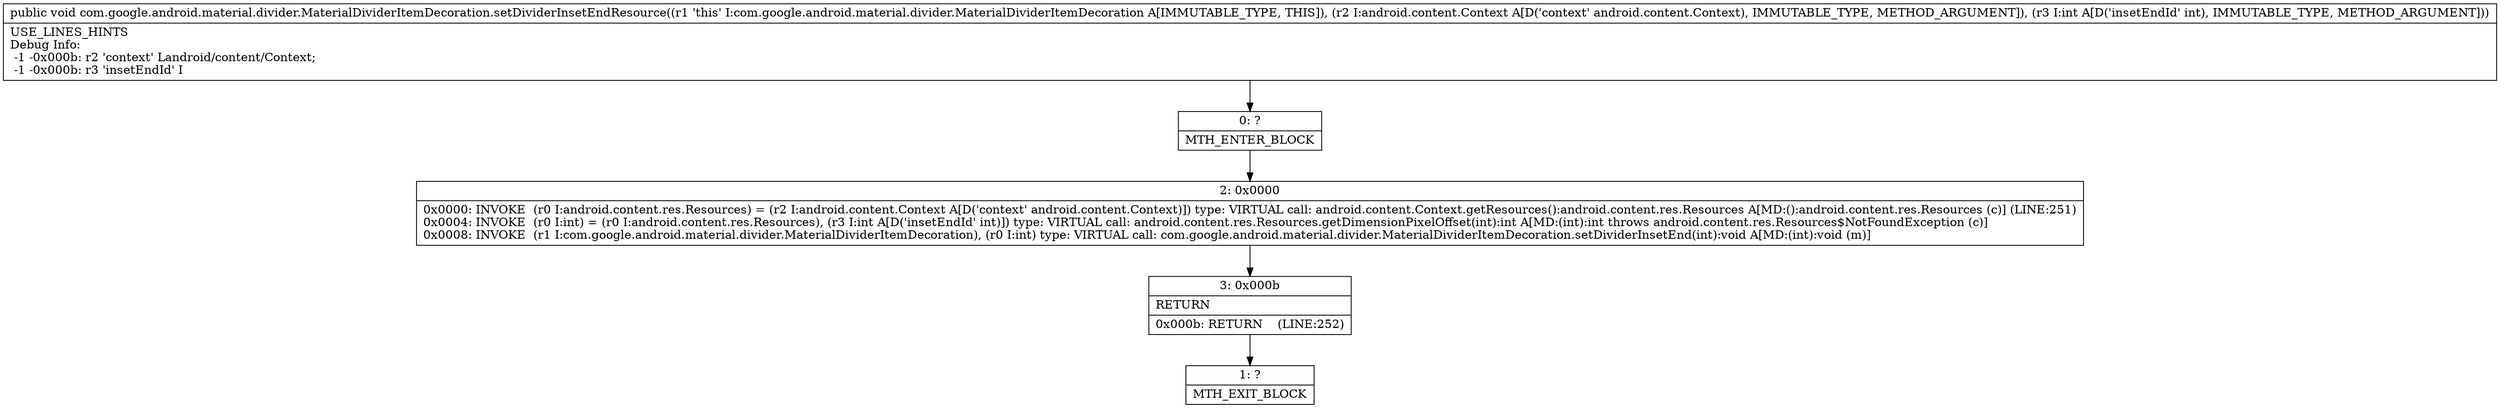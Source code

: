 digraph "CFG forcom.google.android.material.divider.MaterialDividerItemDecoration.setDividerInsetEndResource(Landroid\/content\/Context;I)V" {
Node_0 [shape=record,label="{0\:\ ?|MTH_ENTER_BLOCK\l}"];
Node_2 [shape=record,label="{2\:\ 0x0000|0x0000: INVOKE  (r0 I:android.content.res.Resources) = (r2 I:android.content.Context A[D('context' android.content.Context)]) type: VIRTUAL call: android.content.Context.getResources():android.content.res.Resources A[MD:():android.content.res.Resources (c)] (LINE:251)\l0x0004: INVOKE  (r0 I:int) = (r0 I:android.content.res.Resources), (r3 I:int A[D('insetEndId' int)]) type: VIRTUAL call: android.content.res.Resources.getDimensionPixelOffset(int):int A[MD:(int):int throws android.content.res.Resources$NotFoundException (c)]\l0x0008: INVOKE  (r1 I:com.google.android.material.divider.MaterialDividerItemDecoration), (r0 I:int) type: VIRTUAL call: com.google.android.material.divider.MaterialDividerItemDecoration.setDividerInsetEnd(int):void A[MD:(int):void (m)]\l}"];
Node_3 [shape=record,label="{3\:\ 0x000b|RETURN\l|0x000b: RETURN    (LINE:252)\l}"];
Node_1 [shape=record,label="{1\:\ ?|MTH_EXIT_BLOCK\l}"];
MethodNode[shape=record,label="{public void com.google.android.material.divider.MaterialDividerItemDecoration.setDividerInsetEndResource((r1 'this' I:com.google.android.material.divider.MaterialDividerItemDecoration A[IMMUTABLE_TYPE, THIS]), (r2 I:android.content.Context A[D('context' android.content.Context), IMMUTABLE_TYPE, METHOD_ARGUMENT]), (r3 I:int A[D('insetEndId' int), IMMUTABLE_TYPE, METHOD_ARGUMENT]))  | USE_LINES_HINTS\lDebug Info:\l  \-1 \-0x000b: r2 'context' Landroid\/content\/Context;\l  \-1 \-0x000b: r3 'insetEndId' I\l}"];
MethodNode -> Node_0;Node_0 -> Node_2;
Node_2 -> Node_3;
Node_3 -> Node_1;
}

